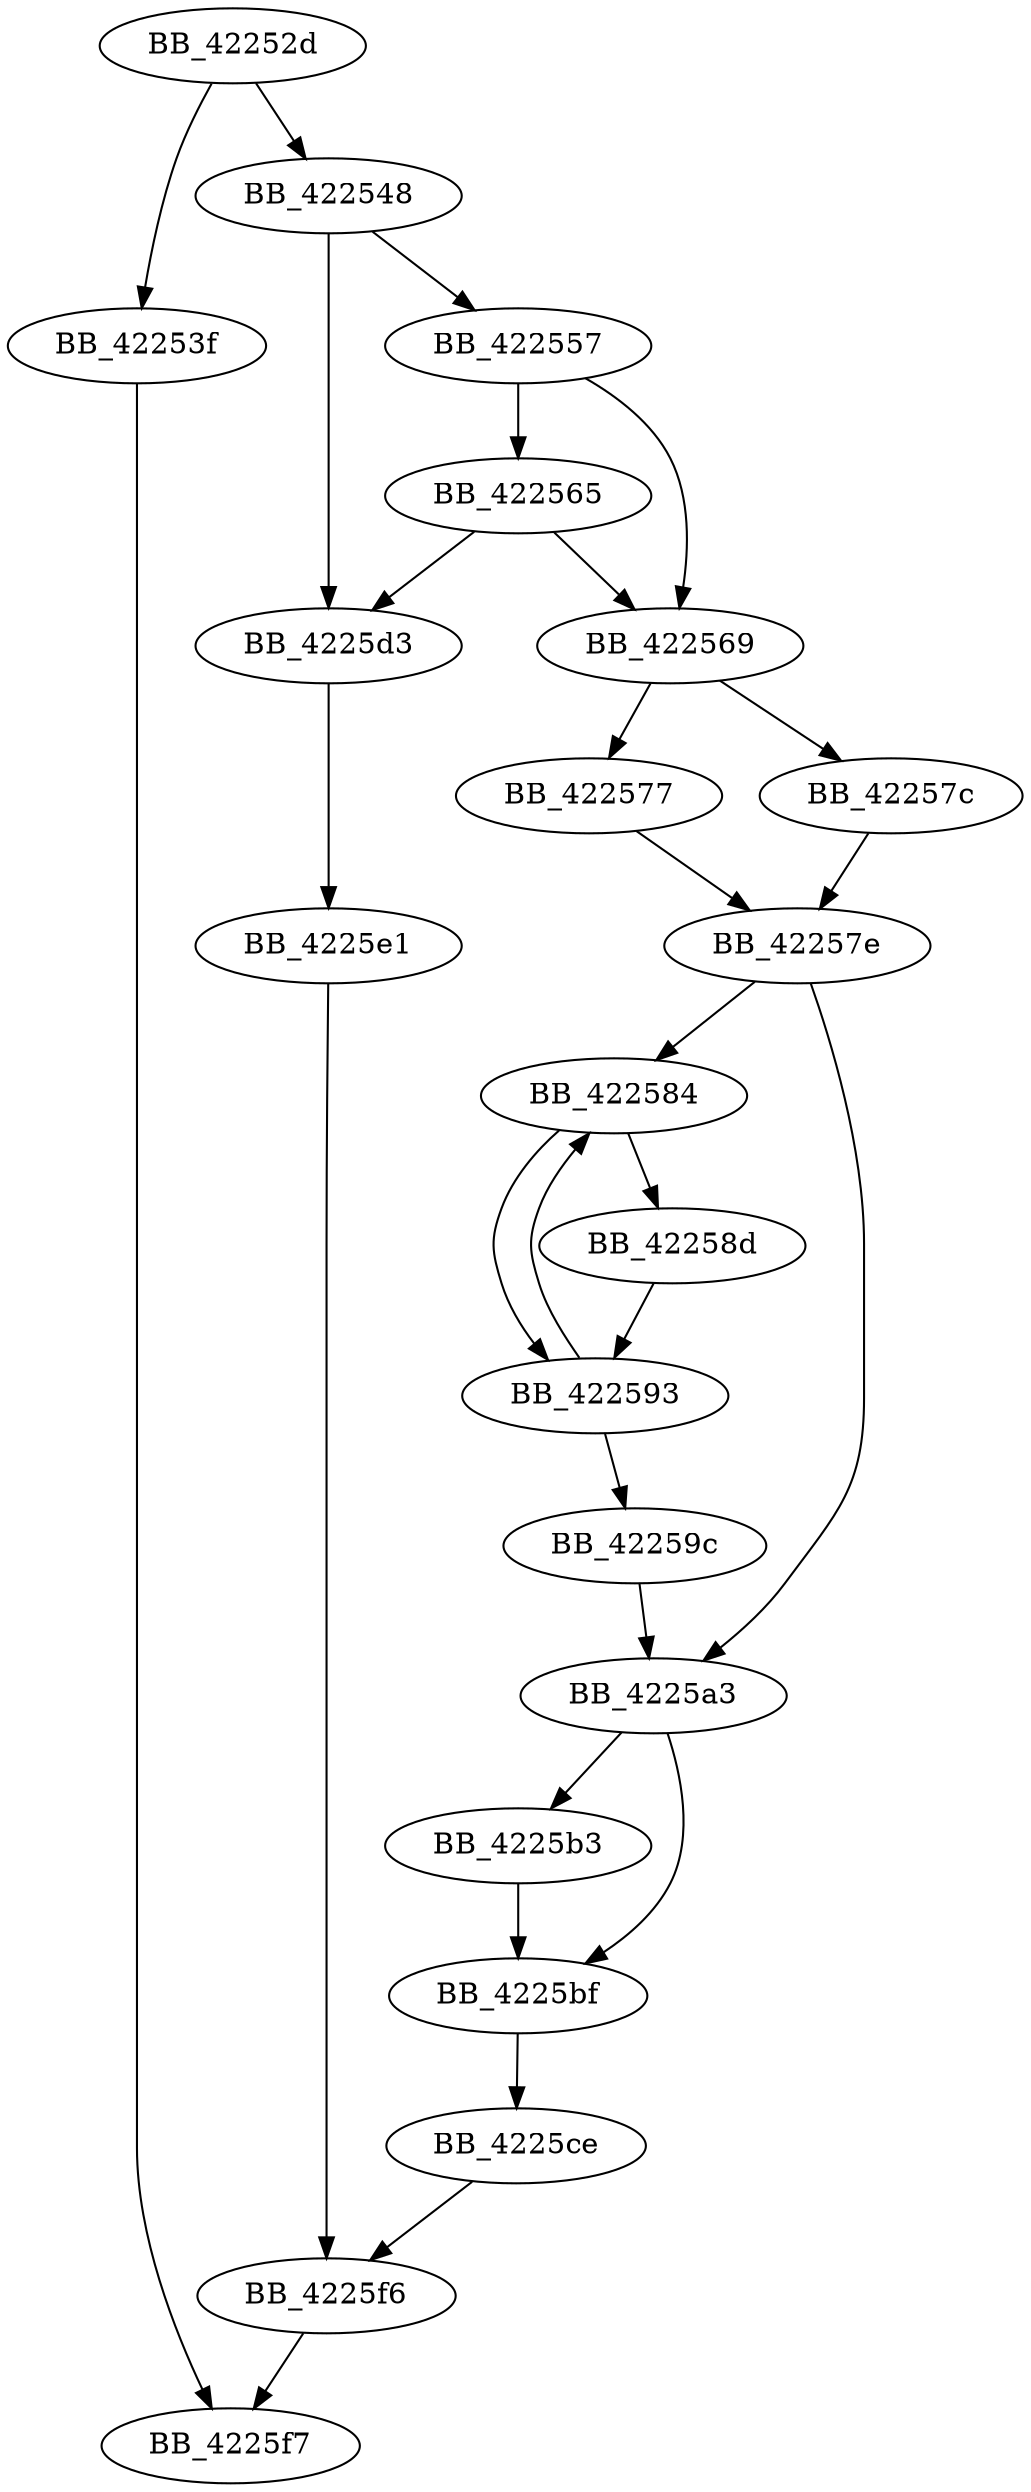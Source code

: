 DiGraph __decomp{
BB_42252d->BB_42253f
BB_42252d->BB_422548
BB_42253f->BB_4225f7
BB_422548->BB_422557
BB_422548->BB_4225d3
BB_422557->BB_422565
BB_422557->BB_422569
BB_422565->BB_422569
BB_422565->BB_4225d3
BB_422569->BB_422577
BB_422569->BB_42257c
BB_422577->BB_42257e
BB_42257c->BB_42257e
BB_42257e->BB_422584
BB_42257e->BB_4225a3
BB_422584->BB_42258d
BB_422584->BB_422593
BB_42258d->BB_422593
BB_422593->BB_422584
BB_422593->BB_42259c
BB_42259c->BB_4225a3
BB_4225a3->BB_4225b3
BB_4225a3->BB_4225bf
BB_4225b3->BB_4225bf
BB_4225bf->BB_4225ce
BB_4225ce->BB_4225f6
BB_4225d3->BB_4225e1
BB_4225e1->BB_4225f6
BB_4225f6->BB_4225f7
}
